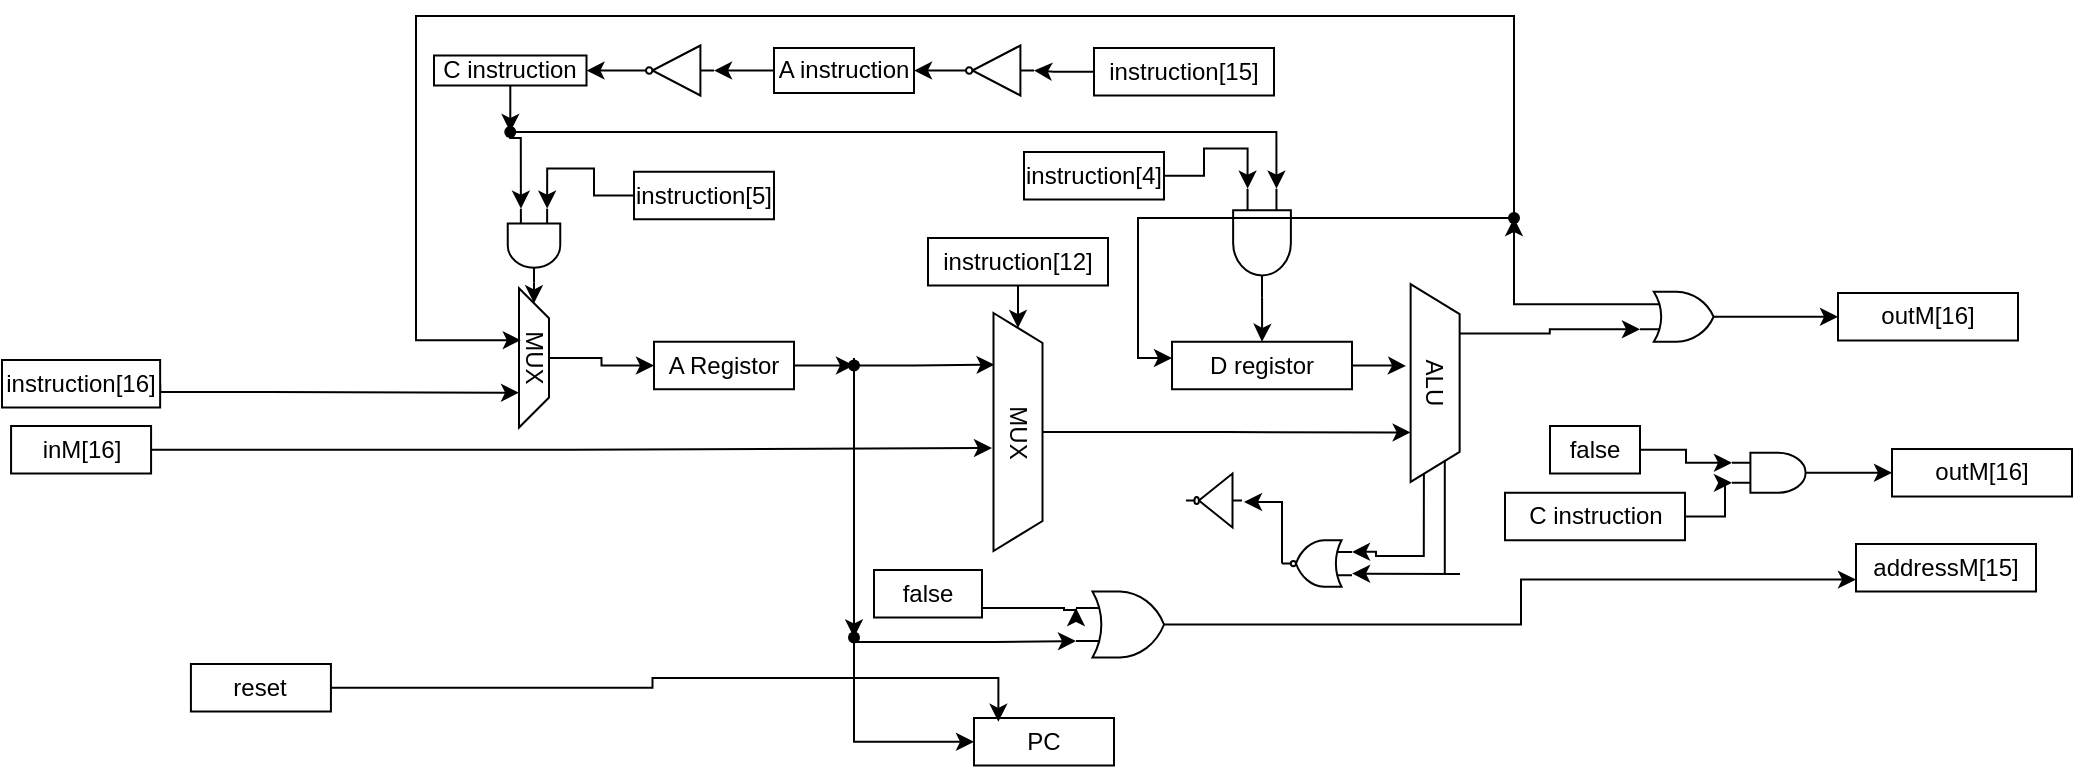 <mxfile version="22.1.7" type="github">
  <diagram id="C5RBs43oDa-KdzZeNtuy" name="Page-1">
    <mxGraphModel dx="649" dy="399" grid="1" gridSize="9" guides="1" tooltips="1" connect="1" arrows="1" fold="1" page="1" pageScale="1" pageWidth="1200" pageHeight="1600" math="0" shadow="0">
      <root>
        <mxCell id="WIyWlLk6GJQsqaUBKTNV-0" />
        <mxCell id="WIyWlLk6GJQsqaUBKTNV-1" parent="WIyWlLk6GJQsqaUBKTNV-0" />
        <mxCell id="wLJLOcSHqntf7bG12Sb1-5" value="instruction[5]" style="whiteSpace=wrap;html=1;" vertex="1" parent="WIyWlLk6GJQsqaUBKTNV-1">
          <mxGeometry x="370" y="176.88" width="70" height="23.75" as="geometry" />
        </mxCell>
        <mxCell id="wLJLOcSHqntf7bG12Sb1-43" value="" style="edgeStyle=orthogonalEdgeStyle;rounded=0;orthogonalLoop=1;jettySize=auto;html=1;entryX=0;entryY=0.75;entryDx=0;entryDy=0;entryPerimeter=0;" edge="1" parent="WIyWlLk6GJQsqaUBKTNV-1" source="wLJLOcSHqntf7bG12Sb1-89" target="wLJLOcSHqntf7bG12Sb1-38">
          <mxGeometry relative="1" as="geometry">
            <Array as="points">
              <mxPoint x="308" y="160" />
              <mxPoint x="313" y="160" />
            </Array>
          </mxGeometry>
        </mxCell>
        <mxCell id="wLJLOcSHqntf7bG12Sb1-13" value="C instruction" style="rounded=0;whiteSpace=wrap;html=1;" vertex="1" parent="WIyWlLk6GJQsqaUBKTNV-1">
          <mxGeometry x="270" y="118.75" width="76.25" height="15" as="geometry" />
        </mxCell>
        <mxCell id="wLJLOcSHqntf7bG12Sb1-47" style="edgeStyle=orthogonalEdgeStyle;rounded=0;orthogonalLoop=1;jettySize=auto;html=1;exitX=0.5;exitY=0;exitDx=0;exitDy=0;entryX=0;entryY=0.5;entryDx=0;entryDy=0;" edge="1" parent="WIyWlLk6GJQsqaUBKTNV-1" source="wLJLOcSHqntf7bG12Sb1-0" target="wLJLOcSHqntf7bG12Sb1-39">
          <mxGeometry relative="1" as="geometry" />
        </mxCell>
        <mxCell id="wLJLOcSHqntf7bG12Sb1-0" value="MUX" style="shape=trapezoid;perimeter=trapezoidPerimeter;whiteSpace=wrap;html=1;fixedSize=1;rotation=90;size=15;" vertex="1" parent="WIyWlLk6GJQsqaUBKTNV-1">
          <mxGeometry x="285.19" y="262.45" width="69.62" height="15" as="geometry" />
        </mxCell>
        <mxCell id="wLJLOcSHqntf7bG12Sb1-36" value="" style="edgeStyle=orthogonalEdgeStyle;rounded=0;orthogonalLoop=1;jettySize=auto;html=1;" edge="1" parent="WIyWlLk6GJQsqaUBKTNV-1" source="wLJLOcSHqntf7bG12Sb1-19" target="wLJLOcSHqntf7bG12Sb1-33">
          <mxGeometry relative="1" as="geometry" />
        </mxCell>
        <mxCell id="wLJLOcSHqntf7bG12Sb1-19" value="A instruction" style="rounded=0;whiteSpace=wrap;html=1;" vertex="1" parent="WIyWlLk6GJQsqaUBKTNV-1">
          <mxGeometry x="440" y="115" width="70" height="22.5" as="geometry" />
        </mxCell>
        <mxCell id="wLJLOcSHqntf7bG12Sb1-34" value="" style="edgeStyle=orthogonalEdgeStyle;rounded=0;orthogonalLoop=1;jettySize=auto;html=1;" edge="1" parent="WIyWlLk6GJQsqaUBKTNV-1" source="wLJLOcSHqntf7bG12Sb1-32" target="wLJLOcSHqntf7bG12Sb1-19">
          <mxGeometry relative="1" as="geometry" />
        </mxCell>
        <mxCell id="wLJLOcSHqntf7bG12Sb1-32" value="" style="verticalLabelPosition=bottom;shadow=0;dashed=0;align=center;html=1;verticalAlign=top;shape=mxgraph.electrical.logic_gates.inverter_2;rotation=-180;" vertex="1" parent="WIyWlLk6GJQsqaUBKTNV-1">
          <mxGeometry x="530" y="113.75" width="40" height="25" as="geometry" />
        </mxCell>
        <mxCell id="wLJLOcSHqntf7bG12Sb1-37" value="" style="edgeStyle=orthogonalEdgeStyle;rounded=0;orthogonalLoop=1;jettySize=auto;html=1;" edge="1" parent="WIyWlLk6GJQsqaUBKTNV-1" source="wLJLOcSHqntf7bG12Sb1-33" target="wLJLOcSHqntf7bG12Sb1-13">
          <mxGeometry relative="1" as="geometry" />
        </mxCell>
        <mxCell id="wLJLOcSHqntf7bG12Sb1-33" value="" style="verticalLabelPosition=bottom;shadow=0;dashed=0;align=center;html=1;verticalAlign=top;shape=mxgraph.electrical.logic_gates.inverter_2;rotation=-180;" vertex="1" parent="WIyWlLk6GJQsqaUBKTNV-1">
          <mxGeometry x="370" y="113.75" width="40" height="25" as="geometry" />
        </mxCell>
        <mxCell id="wLJLOcSHqntf7bG12Sb1-57" style="edgeStyle=orthogonalEdgeStyle;rounded=0;orthogonalLoop=1;jettySize=auto;html=1;exitX=1;exitY=0.5;exitDx=0;exitDy=0;exitPerimeter=0;entryX=0;entryY=0.5;entryDx=0;entryDy=0;" edge="1" parent="WIyWlLk6GJQsqaUBKTNV-1" source="wLJLOcSHqntf7bG12Sb1-38" target="wLJLOcSHqntf7bG12Sb1-0">
          <mxGeometry relative="1" as="geometry" />
        </mxCell>
        <mxCell id="wLJLOcSHqntf7bG12Sb1-38" value="" style="verticalLabelPosition=bottom;shadow=0;dashed=0;align=center;html=1;verticalAlign=top;shape=mxgraph.electrical.logic_gates.logic_gate;operation=and;rotation=90;" vertex="1" parent="WIyWlLk6GJQsqaUBKTNV-1">
          <mxGeometry x="301.56" y="200.63" width="36.88" height="26.25" as="geometry" />
        </mxCell>
        <mxCell id="wLJLOcSHqntf7bG12Sb1-39" value="A Registor" style="whiteSpace=wrap;html=1;" vertex="1" parent="WIyWlLk6GJQsqaUBKTNV-1">
          <mxGeometry x="380" y="261.87" width="70" height="23.75" as="geometry" />
        </mxCell>
        <mxCell id="wLJLOcSHqntf7bG12Sb1-42" style="edgeStyle=orthogonalEdgeStyle;rounded=0;orthogonalLoop=1;jettySize=auto;html=1;exitX=0;exitY=0.5;exitDx=0;exitDy=0;entryX=0;entryY=0.25;entryDx=0;entryDy=0;entryPerimeter=0;" edge="1" parent="WIyWlLk6GJQsqaUBKTNV-1" source="wLJLOcSHqntf7bG12Sb1-5" target="wLJLOcSHqntf7bG12Sb1-38">
          <mxGeometry relative="1" as="geometry" />
        </mxCell>
        <mxCell id="wLJLOcSHqntf7bG12Sb1-46" style="edgeStyle=orthogonalEdgeStyle;rounded=0;orthogonalLoop=1;jettySize=auto;html=1;exitX=1;exitY=0.5;exitDx=0;exitDy=0;entryX=0.75;entryY=1;entryDx=0;entryDy=0;" edge="1" parent="WIyWlLk6GJQsqaUBKTNV-1" source="wLJLOcSHqntf7bG12Sb1-44" target="wLJLOcSHqntf7bG12Sb1-0">
          <mxGeometry relative="1" as="geometry">
            <Array as="points">
              <mxPoint x="187" y="287" />
              <mxPoint x="288" y="287" />
            </Array>
          </mxGeometry>
        </mxCell>
        <mxCell id="wLJLOcSHqntf7bG12Sb1-44" value="instruction[16]" style="whiteSpace=wrap;html=1;" vertex="1" parent="WIyWlLk6GJQsqaUBKTNV-1">
          <mxGeometry x="54.0" y="271" width="79.07" height="23.75" as="geometry" />
        </mxCell>
        <mxCell id="wLJLOcSHqntf7bG12Sb1-95" value="" style="edgeStyle=orthogonalEdgeStyle;rounded=0;orthogonalLoop=1;jettySize=auto;html=1;entryX=0.75;entryY=1;entryDx=0;entryDy=0;" edge="1" parent="WIyWlLk6GJQsqaUBKTNV-1" source="wLJLOcSHqntf7bG12Sb1-48" target="wLJLOcSHqntf7bG12Sb1-93">
          <mxGeometry relative="1" as="geometry" />
        </mxCell>
        <mxCell id="wLJLOcSHqntf7bG12Sb1-48" value="MUX" style="shape=trapezoid;perimeter=trapezoidPerimeter;whiteSpace=wrap;html=1;fixedSize=1;rotation=90;size=15;" vertex="1" parent="WIyWlLk6GJQsqaUBKTNV-1">
          <mxGeometry x="502.5" y="294.75" width="119" height="24.5" as="geometry" />
        </mxCell>
        <mxCell id="wLJLOcSHqntf7bG12Sb1-53" value="" style="edgeStyle=orthogonalEdgeStyle;rounded=0;orthogonalLoop=1;jettySize=auto;html=1;" edge="1" parent="WIyWlLk6GJQsqaUBKTNV-1" source="wLJLOcSHqntf7bG12Sb1-50" target="wLJLOcSHqntf7bG12Sb1-48">
          <mxGeometry relative="1" as="geometry" />
        </mxCell>
        <mxCell id="wLJLOcSHqntf7bG12Sb1-50" value="instruction[12]" style="whiteSpace=wrap;html=1;" vertex="1" parent="WIyWlLk6GJQsqaUBKTNV-1">
          <mxGeometry x="517" y="210" width="90" height="23.75" as="geometry" />
        </mxCell>
        <mxCell id="wLJLOcSHqntf7bG12Sb1-55" style="edgeStyle=orthogonalEdgeStyle;rounded=0;orthogonalLoop=1;jettySize=auto;html=1;exitDx=0;exitDy=0;entryX=0.217;entryY=0.978;entryDx=0;entryDy=0;entryPerimeter=0;" edge="1" parent="WIyWlLk6GJQsqaUBKTNV-1" source="wLJLOcSHqntf7bG12Sb1-75" target="wLJLOcSHqntf7bG12Sb1-48">
          <mxGeometry relative="1" as="geometry">
            <Array as="points">
              <mxPoint x="510" y="274" />
            </Array>
          </mxGeometry>
        </mxCell>
        <mxCell id="wLJLOcSHqntf7bG12Sb1-96" value="" style="edgeStyle=orthogonalEdgeStyle;rounded=0;orthogonalLoop=1;jettySize=auto;html=1;" edge="1" parent="WIyWlLk6GJQsqaUBKTNV-1" source="wLJLOcSHqntf7bG12Sb1-56">
          <mxGeometry relative="1" as="geometry">
            <mxPoint x="549" y="315" as="targetPoint" />
          </mxGeometry>
        </mxCell>
        <mxCell id="wLJLOcSHqntf7bG12Sb1-56" value="inM[16]" style="whiteSpace=wrap;html=1;" vertex="1" parent="WIyWlLk6GJQsqaUBKTNV-1">
          <mxGeometry x="58.54" y="304" width="70" height="23.75" as="geometry" />
        </mxCell>
        <mxCell id="wLJLOcSHqntf7bG12Sb1-65" value="" style="edgeStyle=orthogonalEdgeStyle;rounded=0;orthogonalLoop=1;jettySize=auto;html=1;entryX=0;entryY=0.5;entryDx=0;entryDy=0;" edge="1" parent="WIyWlLk6GJQsqaUBKTNV-1" source="wLJLOcSHqntf7bG12Sb1-101">
          <mxGeometry relative="1" as="geometry">
            <mxPoint x="480" y="270" as="sourcePoint" />
            <mxPoint x="540" y="461.875" as="targetPoint" />
            <Array as="points">
              <mxPoint x="480" y="462" />
            </Array>
          </mxGeometry>
        </mxCell>
        <mxCell id="wLJLOcSHqntf7bG12Sb1-59" value="PC" style="whiteSpace=wrap;html=1;" vertex="1" parent="WIyWlLk6GJQsqaUBKTNV-1">
          <mxGeometry x="540" y="450" width="70" height="23.75" as="geometry" />
        </mxCell>
        <mxCell id="wLJLOcSHqntf7bG12Sb1-81" value="" style="edgeStyle=orthogonalEdgeStyle;rounded=0;orthogonalLoop=1;jettySize=auto;html=1;" edge="1" parent="WIyWlLk6GJQsqaUBKTNV-1" source="wLJLOcSHqntf7bG12Sb1-69" target="wLJLOcSHqntf7bG12Sb1-32">
          <mxGeometry relative="1" as="geometry" />
        </mxCell>
        <mxCell id="wLJLOcSHqntf7bG12Sb1-69" value="instruction[15]" style="whiteSpace=wrap;html=1;" vertex="1" parent="WIyWlLk6GJQsqaUBKTNV-1">
          <mxGeometry x="600" y="115" width="90" height="23.75" as="geometry" />
        </mxCell>
        <mxCell id="wLJLOcSHqntf7bG12Sb1-76" value="" style="edgeStyle=orthogonalEdgeStyle;rounded=0;orthogonalLoop=1;jettySize=auto;html=1;exitX=1;exitY=0.5;exitDx=0;exitDy=0;entryDx=0;entryDy=0;entryPerimeter=0;" edge="1" parent="WIyWlLk6GJQsqaUBKTNV-1" source="wLJLOcSHqntf7bG12Sb1-39" target="wLJLOcSHqntf7bG12Sb1-75">
          <mxGeometry relative="1" as="geometry">
            <mxPoint x="450" y="274" as="sourcePoint" />
            <mxPoint x="550" y="273" as="targetPoint" />
            <Array as="points" />
          </mxGeometry>
        </mxCell>
        <mxCell id="wLJLOcSHqntf7bG12Sb1-75" value="" style="shape=waypoint;sketch=0;fillStyle=solid;size=6;pointerEvents=1;points=[];fillColor=none;resizable=0;rotatable=0;perimeter=centerPerimeter;snapToPoint=1;" vertex="1" parent="WIyWlLk6GJQsqaUBKTNV-1">
          <mxGeometry x="470" y="263.75" width="20" height="20" as="geometry" />
        </mxCell>
        <mxCell id="wLJLOcSHqntf7bG12Sb1-94" value="" style="edgeStyle=orthogonalEdgeStyle;rounded=0;orthogonalLoop=1;jettySize=auto;html=1;" edge="1" parent="WIyWlLk6GJQsqaUBKTNV-1" source="wLJLOcSHqntf7bG12Sb1-82">
          <mxGeometry relative="1" as="geometry">
            <mxPoint x="756" y="274" as="targetPoint" />
          </mxGeometry>
        </mxCell>
        <mxCell id="wLJLOcSHqntf7bG12Sb1-82" value="D registor" style="whiteSpace=wrap;html=1;" vertex="1" parent="WIyWlLk6GJQsqaUBKTNV-1">
          <mxGeometry x="639.01" y="261.88" width="90" height="23.75" as="geometry" />
        </mxCell>
        <mxCell id="wLJLOcSHqntf7bG12Sb1-84" value="" style="edgeStyle=orthogonalEdgeStyle;rounded=0;orthogonalLoop=1;jettySize=auto;html=1;" edge="1" parent="WIyWlLk6GJQsqaUBKTNV-1" source="wLJLOcSHqntf7bG12Sb1-83" target="wLJLOcSHqntf7bG12Sb1-82">
          <mxGeometry relative="1" as="geometry" />
        </mxCell>
        <mxCell id="wLJLOcSHqntf7bG12Sb1-83" value="" style="verticalLabelPosition=bottom;shadow=0;dashed=0;align=center;html=1;verticalAlign=top;shape=mxgraph.electrical.logic_gates.logic_gate;operation=and;rotation=90;" vertex="1" parent="WIyWlLk6GJQsqaUBKTNV-1">
          <mxGeometry x="656.88" y="198" width="54.25" height="28.88" as="geometry" />
        </mxCell>
        <mxCell id="wLJLOcSHqntf7bG12Sb1-88" value="" style="edgeStyle=orthogonalEdgeStyle;rounded=0;orthogonalLoop=1;jettySize=auto;html=1;entryDx=0;entryDy=0;entryPerimeter=0;" edge="1" parent="WIyWlLk6GJQsqaUBKTNV-1" source="wLJLOcSHqntf7bG12Sb1-13" target="wLJLOcSHqntf7bG12Sb1-89">
          <mxGeometry relative="1" as="geometry">
            <mxPoint x="308" y="134" as="sourcePoint" />
            <mxPoint x="313" y="195" as="targetPoint" />
            <Array as="points" />
          </mxGeometry>
        </mxCell>
        <mxCell id="wLJLOcSHqntf7bG12Sb1-90" value="" style="edgeStyle=orthogonalEdgeStyle;rounded=0;orthogonalLoop=1;jettySize=auto;html=1;entryX=0;entryY=0.25;entryDx=0;entryDy=0;entryPerimeter=0;" edge="1" parent="WIyWlLk6GJQsqaUBKTNV-1" source="wLJLOcSHqntf7bG12Sb1-89" target="wLJLOcSHqntf7bG12Sb1-83">
          <mxGeometry relative="1" as="geometry">
            <mxPoint x="677" y="185" as="targetPoint" />
          </mxGeometry>
        </mxCell>
        <mxCell id="wLJLOcSHqntf7bG12Sb1-89" value="" style="shape=waypoint;sketch=0;fillStyle=solid;size=6;pointerEvents=1;points=[];fillColor=none;resizable=0;rotatable=0;perimeter=centerPerimeter;snapToPoint=1;" vertex="1" parent="WIyWlLk6GJQsqaUBKTNV-1">
          <mxGeometry x="298.13" y="147" width="20" height="20" as="geometry" />
        </mxCell>
        <mxCell id="wLJLOcSHqntf7bG12Sb1-92" value="" style="edgeStyle=orthogonalEdgeStyle;rounded=0;orthogonalLoop=1;jettySize=auto;html=1;entryX=0;entryY=0.75;entryDx=0;entryDy=0;entryPerimeter=0;" edge="1" parent="WIyWlLk6GJQsqaUBKTNV-1" source="wLJLOcSHqntf7bG12Sb1-91" target="wLJLOcSHqntf7bG12Sb1-83">
          <mxGeometry relative="1" as="geometry" />
        </mxCell>
        <mxCell id="wLJLOcSHqntf7bG12Sb1-91" value="instruction[4]" style="whiteSpace=wrap;html=1;" vertex="1" parent="WIyWlLk6GJQsqaUBKTNV-1">
          <mxGeometry x="565" y="167" width="70" height="23.75" as="geometry" />
        </mxCell>
        <mxCell id="wLJLOcSHqntf7bG12Sb1-138" style="edgeStyle=orthogonalEdgeStyle;rounded=0;orthogonalLoop=1;jettySize=auto;html=1;exitX=1;exitY=0.25;exitDx=0;exitDy=0;entryX=0;entryY=0.25;entryDx=0;entryDy=0;entryPerimeter=0;" edge="1" parent="WIyWlLk6GJQsqaUBKTNV-1" source="wLJLOcSHqntf7bG12Sb1-93">
          <mxGeometry relative="1" as="geometry">
            <mxPoint x="729.04" y="377.797" as="targetPoint" />
            <mxPoint x="783.304" y="320.708" as="sourcePoint" />
            <Array as="points">
              <mxPoint x="775" y="378" />
              <mxPoint x="783" y="378" />
            </Array>
          </mxGeometry>
        </mxCell>
        <mxCell id="wLJLOcSHqntf7bG12Sb1-93" value="ALU" style="shape=trapezoid;perimeter=trapezoidPerimeter;whiteSpace=wrap;html=1;fixedSize=1;rotation=90;size=15;" vertex="1" parent="WIyWlLk6GJQsqaUBKTNV-1">
          <mxGeometry x="721.13" y="270.25" width="98.87" height="24.5" as="geometry" />
        </mxCell>
        <mxCell id="wLJLOcSHqntf7bG12Sb1-97" value="reset" style="whiteSpace=wrap;html=1;" vertex="1" parent="WIyWlLk6GJQsqaUBKTNV-1">
          <mxGeometry x="148.46" y="423" width="70" height="23.75" as="geometry" />
        </mxCell>
        <mxCell id="wLJLOcSHqntf7bG12Sb1-98" style="edgeStyle=orthogonalEdgeStyle;rounded=0;orthogonalLoop=1;jettySize=auto;html=1;exitX=1;exitY=0.5;exitDx=0;exitDy=0;entryX=0.174;entryY=0.079;entryDx=0;entryDy=0;entryPerimeter=0;" edge="1" parent="WIyWlLk6GJQsqaUBKTNV-1" source="wLJLOcSHqntf7bG12Sb1-97" target="wLJLOcSHqntf7bG12Sb1-59">
          <mxGeometry relative="1" as="geometry" />
        </mxCell>
        <mxCell id="wLJLOcSHqntf7bG12Sb1-100" value="" style="edgeStyle=orthogonalEdgeStyle;rounded=0;orthogonalLoop=1;jettySize=auto;html=1;entryDx=0;entryDy=0;" edge="1" parent="WIyWlLk6GJQsqaUBKTNV-1" target="wLJLOcSHqntf7bG12Sb1-101">
          <mxGeometry relative="1" as="geometry">
            <mxPoint x="480" y="270" as="sourcePoint" />
            <mxPoint x="540" y="461.875" as="targetPoint" />
            <Array as="points">
              <mxPoint x="480" y="387" />
            </Array>
          </mxGeometry>
        </mxCell>
        <mxCell id="wLJLOcSHqntf7bG12Sb1-102" value="" style="edgeStyle=orthogonalEdgeStyle;rounded=0;orthogonalLoop=1;jettySize=auto;html=1;exitX=1.078;exitY=0.538;exitDx=0;exitDy=0;exitPerimeter=0;entryX=0;entryY=0.75;entryDx=0;entryDy=0;entryPerimeter=0;" edge="1" parent="WIyWlLk6GJQsqaUBKTNV-1" source="wLJLOcSHqntf7bG12Sb1-101" target="wLJLOcSHqntf7bG12Sb1-106">
          <mxGeometry relative="1" as="geometry">
            <mxPoint x="612" y="387" as="targetPoint" />
            <Array as="points">
              <mxPoint x="480" y="412" />
              <mxPoint x="550" y="412" />
            </Array>
          </mxGeometry>
        </mxCell>
        <mxCell id="wLJLOcSHqntf7bG12Sb1-101" value="" style="shape=waypoint;sketch=0;fillStyle=solid;size=6;pointerEvents=1;points=[];fillColor=none;resizable=0;rotatable=0;perimeter=centerPerimeter;snapToPoint=1;" vertex="1" parent="WIyWlLk6GJQsqaUBKTNV-1">
          <mxGeometry x="470" y="399.75" width="20" height="20" as="geometry" />
        </mxCell>
        <mxCell id="wLJLOcSHqntf7bG12Sb1-110" style="edgeStyle=orthogonalEdgeStyle;rounded=0;orthogonalLoop=1;jettySize=auto;html=1;exitX=1;exitY=0.5;exitDx=0;exitDy=0;exitPerimeter=0;entryX=0;entryY=0.75;entryDx=0;entryDy=0;" edge="1" parent="WIyWlLk6GJQsqaUBKTNV-1" source="wLJLOcSHqntf7bG12Sb1-106" target="wLJLOcSHqntf7bG12Sb1-109">
          <mxGeometry relative="1" as="geometry" />
        </mxCell>
        <mxCell id="wLJLOcSHqntf7bG12Sb1-106" value="" style="verticalLabelPosition=bottom;shadow=0;dashed=0;align=center;html=1;verticalAlign=top;shape=mxgraph.electrical.logic_gates.logic_gate;operation=or;" vertex="1" parent="WIyWlLk6GJQsqaUBKTNV-1">
          <mxGeometry x="591" y="386.75" width="55.01" height="33" as="geometry" />
        </mxCell>
        <mxCell id="wLJLOcSHqntf7bG12Sb1-108" value="" style="edgeStyle=orthogonalEdgeStyle;rounded=0;orthogonalLoop=1;jettySize=auto;html=1;entryX=0;entryY=0.25;entryDx=0;entryDy=0;entryPerimeter=0;" edge="1" parent="WIyWlLk6GJQsqaUBKTNV-1" source="wLJLOcSHqntf7bG12Sb1-107" target="wLJLOcSHqntf7bG12Sb1-106">
          <mxGeometry relative="1" as="geometry">
            <Array as="points">
              <mxPoint x="585" y="395" />
              <mxPoint x="565" y="396" />
            </Array>
          </mxGeometry>
        </mxCell>
        <mxCell id="wLJLOcSHqntf7bG12Sb1-107" value="false" style="whiteSpace=wrap;html=1;" vertex="1" parent="WIyWlLk6GJQsqaUBKTNV-1">
          <mxGeometry x="490" y="376" width="54" height="23.75" as="geometry" />
        </mxCell>
        <mxCell id="wLJLOcSHqntf7bG12Sb1-109" value="addressM[15]" style="whiteSpace=wrap;html=1;" vertex="1" parent="WIyWlLk6GJQsqaUBKTNV-1">
          <mxGeometry x="981" y="363" width="90" height="23.75" as="geometry" />
        </mxCell>
        <mxCell id="wLJLOcSHqntf7bG12Sb1-113" style="edgeStyle=orthogonalEdgeStyle;rounded=0;orthogonalLoop=1;jettySize=auto;html=1;entryX=0.373;entryY=0.94;entryDx=0;entryDy=0;entryPerimeter=0;" edge="1" parent="WIyWlLk6GJQsqaUBKTNV-1" target="wLJLOcSHqntf7bG12Sb1-0">
          <mxGeometry relative="1" as="geometry">
            <mxPoint x="297" y="261" as="targetPoint" />
            <mxPoint x="810" y="198" as="sourcePoint" />
            <Array as="points">
              <mxPoint x="810" y="99" />
              <mxPoint x="261" y="99" />
              <mxPoint x="261" y="261" />
            </Array>
          </mxGeometry>
        </mxCell>
        <mxCell id="wLJLOcSHqntf7bG12Sb1-126" value="" style="edgeStyle=orthogonalEdgeStyle;rounded=0;orthogonalLoop=1;jettySize=auto;html=1;" edge="1" parent="WIyWlLk6GJQsqaUBKTNV-1" source="wLJLOcSHqntf7bG12Sb1-111" target="wLJLOcSHqntf7bG12Sb1-125">
          <mxGeometry relative="1" as="geometry" />
        </mxCell>
        <mxCell id="wLJLOcSHqntf7bG12Sb1-111" value="" style="verticalLabelPosition=bottom;shadow=0;dashed=0;align=center;html=1;verticalAlign=top;shape=mxgraph.electrical.logic_gates.logic_gate;operation=or;" vertex="1" parent="WIyWlLk6GJQsqaUBKTNV-1">
          <mxGeometry x="873" y="236.87" width="46" height="25" as="geometry" />
        </mxCell>
        <mxCell id="wLJLOcSHqntf7bG12Sb1-112" style="edgeStyle=orthogonalEdgeStyle;rounded=0;orthogonalLoop=1;jettySize=auto;html=1;exitX=0.25;exitY=0;exitDx=0;exitDy=0;entryX=0;entryY=0.75;entryDx=0;entryDy=0;entryPerimeter=0;" edge="1" parent="WIyWlLk6GJQsqaUBKTNV-1" source="wLJLOcSHqntf7bG12Sb1-93" target="wLJLOcSHqntf7bG12Sb1-111">
          <mxGeometry relative="1" as="geometry" />
        </mxCell>
        <mxCell id="wLJLOcSHqntf7bG12Sb1-121" value="" style="edgeStyle=orthogonalEdgeStyle;rounded=0;orthogonalLoop=1;jettySize=auto;html=1;exitX=0;exitY=0.25;exitDx=0;exitDy=0;exitPerimeter=0;entryDx=0;entryDy=0;entryPerimeter=0;" edge="1" parent="WIyWlLk6GJQsqaUBKTNV-1" source="wLJLOcSHqntf7bG12Sb1-111" target="wLJLOcSHqntf7bG12Sb1-122">
          <mxGeometry relative="1" as="geometry">
            <mxPoint x="313" y="261" as="targetPoint" />
            <mxPoint x="873" y="243" as="sourcePoint" />
            <Array as="points">
              <mxPoint x="810" y="243" />
            </Array>
          </mxGeometry>
        </mxCell>
        <mxCell id="wLJLOcSHqntf7bG12Sb1-123" value="" style="edgeStyle=orthogonalEdgeStyle;rounded=0;orthogonalLoop=1;jettySize=auto;html=1;" edge="1" parent="WIyWlLk6GJQsqaUBKTNV-1">
          <mxGeometry relative="1" as="geometry">
            <mxPoint x="810" y="225" as="sourcePoint" />
            <mxPoint x="639" y="270" as="targetPoint" />
            <Array as="points">
              <mxPoint x="622" y="200" />
              <mxPoint x="622" y="270" />
            </Array>
          </mxGeometry>
        </mxCell>
        <mxCell id="wLJLOcSHqntf7bG12Sb1-122" value="" style="shape=waypoint;sketch=0;fillStyle=solid;size=6;pointerEvents=1;points=[];fillColor=none;resizable=0;rotatable=0;perimeter=centerPerimeter;snapToPoint=1;" vertex="1" parent="WIyWlLk6GJQsqaUBKTNV-1">
          <mxGeometry x="800" y="190" width="20" height="20" as="geometry" />
        </mxCell>
        <mxCell id="wLJLOcSHqntf7bG12Sb1-125" value="outM[16]" style="whiteSpace=wrap;html=1;" vertex="1" parent="WIyWlLk6GJQsqaUBKTNV-1">
          <mxGeometry x="972" y="237.5" width="90" height="23.75" as="geometry" />
        </mxCell>
        <mxCell id="wLJLOcSHqntf7bG12Sb1-133" value="" style="edgeStyle=orthogonalEdgeStyle;rounded=0;orthogonalLoop=1;jettySize=auto;html=1;" edge="1" parent="WIyWlLk6GJQsqaUBKTNV-1" source="wLJLOcSHqntf7bG12Sb1-127" target="wLJLOcSHqntf7bG12Sb1-130">
          <mxGeometry relative="1" as="geometry" />
        </mxCell>
        <mxCell id="wLJLOcSHqntf7bG12Sb1-127" value="" style="verticalLabelPosition=bottom;shadow=0;dashed=0;align=center;html=1;verticalAlign=top;shape=mxgraph.electrical.logic_gates.logic_gate;operation=and;" vertex="1" parent="WIyWlLk6GJQsqaUBKTNV-1">
          <mxGeometry x="919" y="317.38" width="46" height="20" as="geometry" />
        </mxCell>
        <mxCell id="wLJLOcSHqntf7bG12Sb1-131" value="" style="edgeStyle=orthogonalEdgeStyle;rounded=0;orthogonalLoop=1;jettySize=auto;html=1;entryX=0;entryY=0.75;entryDx=0;entryDy=0;entryPerimeter=0;" edge="1" parent="WIyWlLk6GJQsqaUBKTNV-1" source="wLJLOcSHqntf7bG12Sb1-128" target="wLJLOcSHqntf7bG12Sb1-127">
          <mxGeometry relative="1" as="geometry" />
        </mxCell>
        <mxCell id="wLJLOcSHqntf7bG12Sb1-128" value="C instruction" style="whiteSpace=wrap;html=1;" vertex="1" parent="WIyWlLk6GJQsqaUBKTNV-1">
          <mxGeometry x="805.5" y="337.38" width="90" height="23.75" as="geometry" />
        </mxCell>
        <mxCell id="wLJLOcSHqntf7bG12Sb1-132" value="" style="edgeStyle=orthogonalEdgeStyle;rounded=0;orthogonalLoop=1;jettySize=auto;html=1;entryX=0;entryY=0.25;entryDx=0;entryDy=0;entryPerimeter=0;" edge="1" parent="WIyWlLk6GJQsqaUBKTNV-1" source="wLJLOcSHqntf7bG12Sb1-129" target="wLJLOcSHqntf7bG12Sb1-127">
          <mxGeometry relative="1" as="geometry" />
        </mxCell>
        <mxCell id="wLJLOcSHqntf7bG12Sb1-129" value="false" style="whiteSpace=wrap;html=1;" vertex="1" parent="WIyWlLk6GJQsqaUBKTNV-1">
          <mxGeometry x="828" y="304" width="45" height="23.75" as="geometry" />
        </mxCell>
        <mxCell id="wLJLOcSHqntf7bG12Sb1-130" value="outM[16]" style="whiteSpace=wrap;html=1;" vertex="1" parent="WIyWlLk6GJQsqaUBKTNV-1">
          <mxGeometry x="999" y="315.51" width="90" height="23.75" as="geometry" />
        </mxCell>
        <mxCell id="wLJLOcSHqntf7bG12Sb1-139" style="edgeStyle=orthogonalEdgeStyle;rounded=0;orthogonalLoop=1;jettySize=auto;html=1;exitX=1;exitY=0.5;exitDx=0;exitDy=0;exitPerimeter=0;" edge="1" parent="WIyWlLk6GJQsqaUBKTNV-1" source="wLJLOcSHqntf7bG12Sb1-135">
          <mxGeometry relative="1" as="geometry">
            <mxPoint x="675" y="342" as="targetPoint" />
            <Array as="points">
              <mxPoint x="694" y="342" />
              <mxPoint x="694" y="342" />
            </Array>
          </mxGeometry>
        </mxCell>
        <mxCell id="wLJLOcSHqntf7bG12Sb1-135" value="" style="verticalLabelPosition=bottom;shadow=0;dashed=0;align=center;html=1;verticalAlign=top;shape=mxgraph.electrical.logic_gates.logic_gate;operation=or;negating=1;negSize=0.15;rotation=-180;" vertex="1" parent="WIyWlLk6GJQsqaUBKTNV-1">
          <mxGeometry x="694" y="361.13" width="35.01" height="23.25" as="geometry" />
        </mxCell>
        <mxCell id="wLJLOcSHqntf7bG12Sb1-136" value="" style="verticalLabelPosition=bottom;shadow=0;dashed=0;align=center;html=1;verticalAlign=top;shape=mxgraph.electrical.logic_gates.inverter_2;rotation=-180;" vertex="1" parent="WIyWlLk6GJQsqaUBKTNV-1">
          <mxGeometry x="646.01" y="327.75" width="28" height="27" as="geometry" />
        </mxCell>
        <mxCell id="wLJLOcSHqntf7bG12Sb1-137" style="edgeStyle=orthogonalEdgeStyle;rounded=0;orthogonalLoop=1;jettySize=auto;html=1;exitX=1;exitY=0.75;exitDx=0;exitDy=0;entryX=0;entryY=0.75;entryDx=0;entryDy=0;entryPerimeter=0;" edge="1" parent="WIyWlLk6GJQsqaUBKTNV-1" source="wLJLOcSHqntf7bG12Sb1-93" target="wLJLOcSHqntf7bG12Sb1-135">
          <mxGeometry relative="1" as="geometry">
            <Array as="points">
              <mxPoint x="765" y="369" />
              <mxPoint x="741" y="369" />
              <mxPoint x="741" y="367" />
            </Array>
          </mxGeometry>
        </mxCell>
      </root>
    </mxGraphModel>
  </diagram>
</mxfile>
